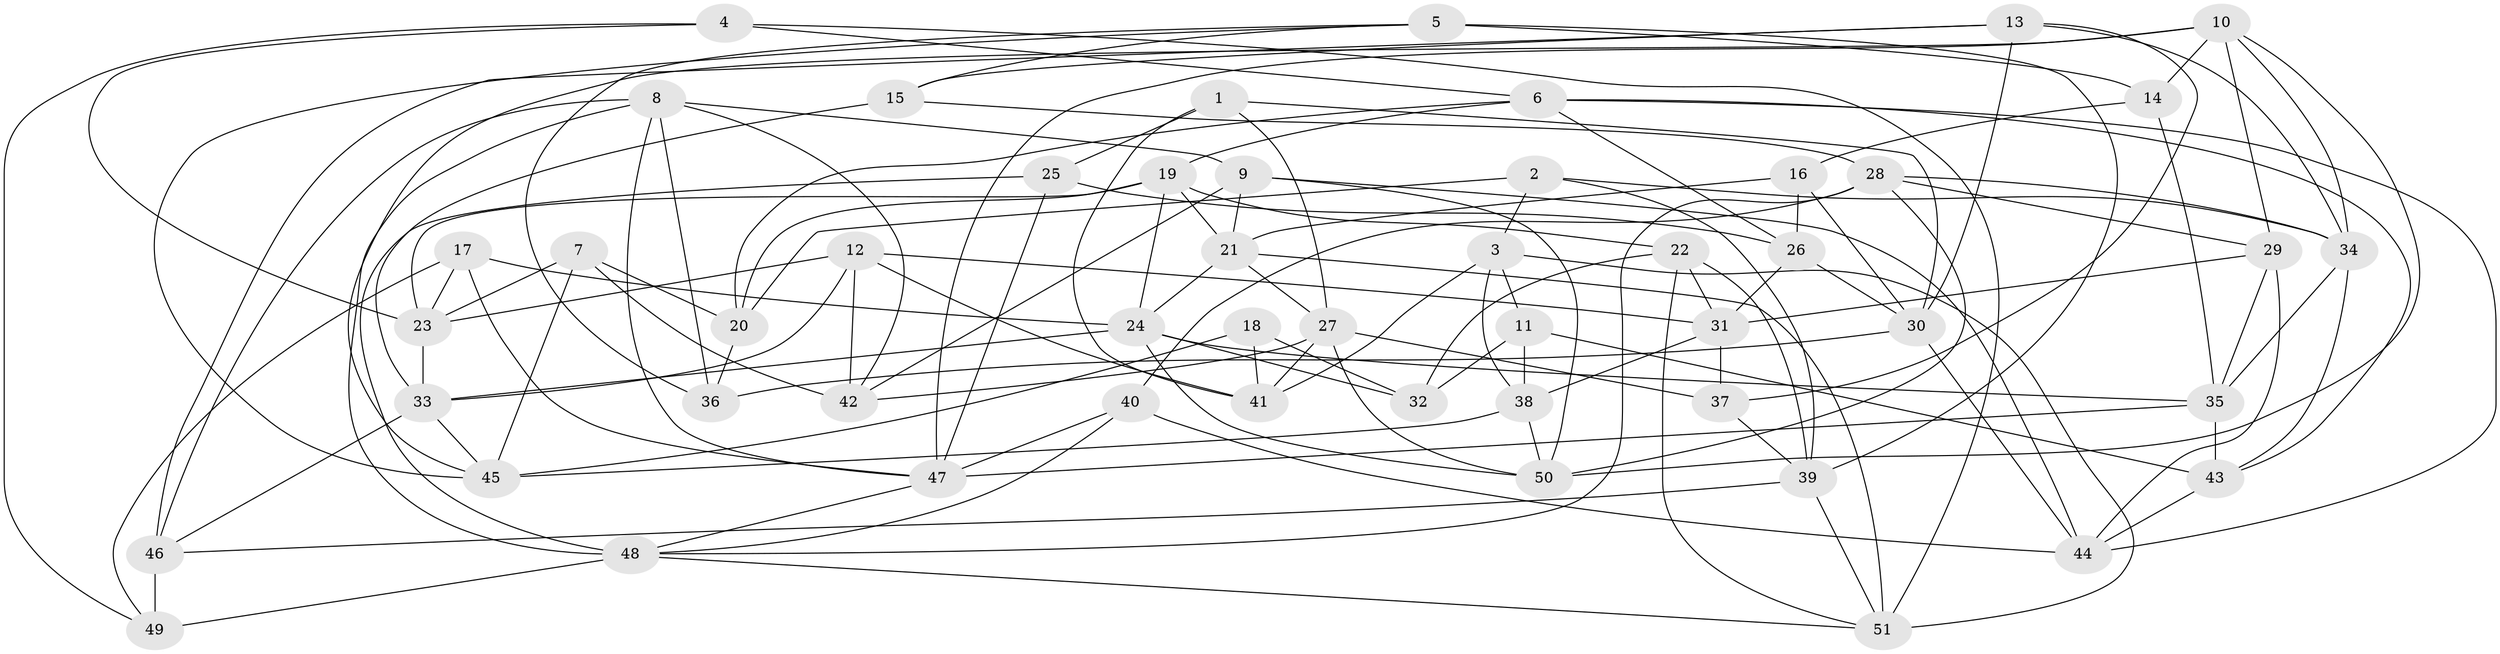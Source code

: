 // original degree distribution, {4: 1.0}
// Generated by graph-tools (version 1.1) at 2025/03/03/09/25 03:03:04]
// undirected, 51 vertices, 131 edges
graph export_dot {
graph [start="1"]
  node [color=gray90,style=filled];
  1;
  2;
  3;
  4;
  5;
  6;
  7;
  8;
  9;
  10;
  11;
  12;
  13;
  14;
  15;
  16;
  17;
  18;
  19;
  20;
  21;
  22;
  23;
  24;
  25;
  26;
  27;
  28;
  29;
  30;
  31;
  32;
  33;
  34;
  35;
  36;
  37;
  38;
  39;
  40;
  41;
  42;
  43;
  44;
  45;
  46;
  47;
  48;
  49;
  50;
  51;
  1 -- 25 [weight=1.0];
  1 -- 27 [weight=1.0];
  1 -- 30 [weight=1.0];
  1 -- 41 [weight=1.0];
  2 -- 3 [weight=1.0];
  2 -- 20 [weight=1.0];
  2 -- 34 [weight=1.0];
  2 -- 39 [weight=1.0];
  3 -- 11 [weight=1.0];
  3 -- 38 [weight=1.0];
  3 -- 41 [weight=2.0];
  3 -- 51 [weight=1.0];
  4 -- 6 [weight=1.0];
  4 -- 23 [weight=1.0];
  4 -- 49 [weight=1.0];
  4 -- 51 [weight=1.0];
  5 -- 14 [weight=2.0];
  5 -- 15 [weight=1.0];
  5 -- 36 [weight=1.0];
  5 -- 39 [weight=1.0];
  5 -- 45 [weight=1.0];
  6 -- 19 [weight=1.0];
  6 -- 20 [weight=1.0];
  6 -- 26 [weight=1.0];
  6 -- 43 [weight=1.0];
  6 -- 44 [weight=1.0];
  7 -- 20 [weight=2.0];
  7 -- 23 [weight=1.0];
  7 -- 42 [weight=2.0];
  7 -- 45 [weight=1.0];
  8 -- 9 [weight=1.0];
  8 -- 36 [weight=1.0];
  8 -- 42 [weight=1.0];
  8 -- 46 [weight=1.0];
  8 -- 47 [weight=1.0];
  8 -- 48 [weight=1.0];
  9 -- 21 [weight=2.0];
  9 -- 42 [weight=1.0];
  9 -- 44 [weight=1.0];
  9 -- 50 [weight=1.0];
  10 -- 14 [weight=1.0];
  10 -- 29 [weight=1.0];
  10 -- 34 [weight=1.0];
  10 -- 45 [weight=1.0];
  10 -- 47 [weight=1.0];
  10 -- 50 [weight=1.0];
  11 -- 32 [weight=1.0];
  11 -- 38 [weight=2.0];
  11 -- 43 [weight=2.0];
  12 -- 23 [weight=1.0];
  12 -- 31 [weight=2.0];
  12 -- 33 [weight=1.0];
  12 -- 41 [weight=1.0];
  12 -- 42 [weight=1.0];
  13 -- 15 [weight=1.0];
  13 -- 30 [weight=2.0];
  13 -- 34 [weight=1.0];
  13 -- 37 [weight=1.0];
  13 -- 46 [weight=1.0];
  14 -- 16 [weight=1.0];
  14 -- 35 [weight=2.0];
  15 -- 28 [weight=1.0];
  15 -- 33 [weight=1.0];
  16 -- 21 [weight=2.0];
  16 -- 26 [weight=1.0];
  16 -- 30 [weight=2.0];
  17 -- 23 [weight=1.0];
  17 -- 24 [weight=1.0];
  17 -- 47 [weight=1.0];
  17 -- 49 [weight=1.0];
  18 -- 32 [weight=2.0];
  18 -- 41 [weight=1.0];
  18 -- 45 [weight=1.0];
  19 -- 20 [weight=1.0];
  19 -- 21 [weight=1.0];
  19 -- 22 [weight=1.0];
  19 -- 23 [weight=1.0];
  19 -- 24 [weight=1.0];
  20 -- 36 [weight=1.0];
  21 -- 24 [weight=1.0];
  21 -- 27 [weight=1.0];
  21 -- 51 [weight=1.0];
  22 -- 31 [weight=1.0];
  22 -- 32 [weight=2.0];
  22 -- 39 [weight=1.0];
  22 -- 51 [weight=1.0];
  23 -- 33 [weight=1.0];
  24 -- 32 [weight=1.0];
  24 -- 33 [weight=1.0];
  24 -- 35 [weight=2.0];
  24 -- 50 [weight=1.0];
  25 -- 26 [weight=2.0];
  25 -- 47 [weight=2.0];
  25 -- 48 [weight=1.0];
  26 -- 30 [weight=1.0];
  26 -- 31 [weight=1.0];
  27 -- 37 [weight=1.0];
  27 -- 41 [weight=1.0];
  27 -- 42 [weight=1.0];
  27 -- 50 [weight=1.0];
  28 -- 29 [weight=1.0];
  28 -- 34 [weight=1.0];
  28 -- 40 [weight=1.0];
  28 -- 48 [weight=1.0];
  28 -- 50 [weight=1.0];
  29 -- 31 [weight=2.0];
  29 -- 35 [weight=1.0];
  29 -- 44 [weight=1.0];
  30 -- 36 [weight=1.0];
  30 -- 44 [weight=1.0];
  31 -- 37 [weight=1.0];
  31 -- 38 [weight=1.0];
  33 -- 45 [weight=1.0];
  33 -- 46 [weight=1.0];
  34 -- 35 [weight=1.0];
  34 -- 43 [weight=1.0];
  35 -- 43 [weight=1.0];
  35 -- 47 [weight=1.0];
  37 -- 39 [weight=1.0];
  38 -- 45 [weight=1.0];
  38 -- 50 [weight=1.0];
  39 -- 46 [weight=1.0];
  39 -- 51 [weight=1.0];
  40 -- 44 [weight=1.0];
  40 -- 47 [weight=1.0];
  40 -- 48 [weight=1.0];
  43 -- 44 [weight=1.0];
  46 -- 49 [weight=2.0];
  47 -- 48 [weight=1.0];
  48 -- 49 [weight=2.0];
  48 -- 51 [weight=1.0];
}
